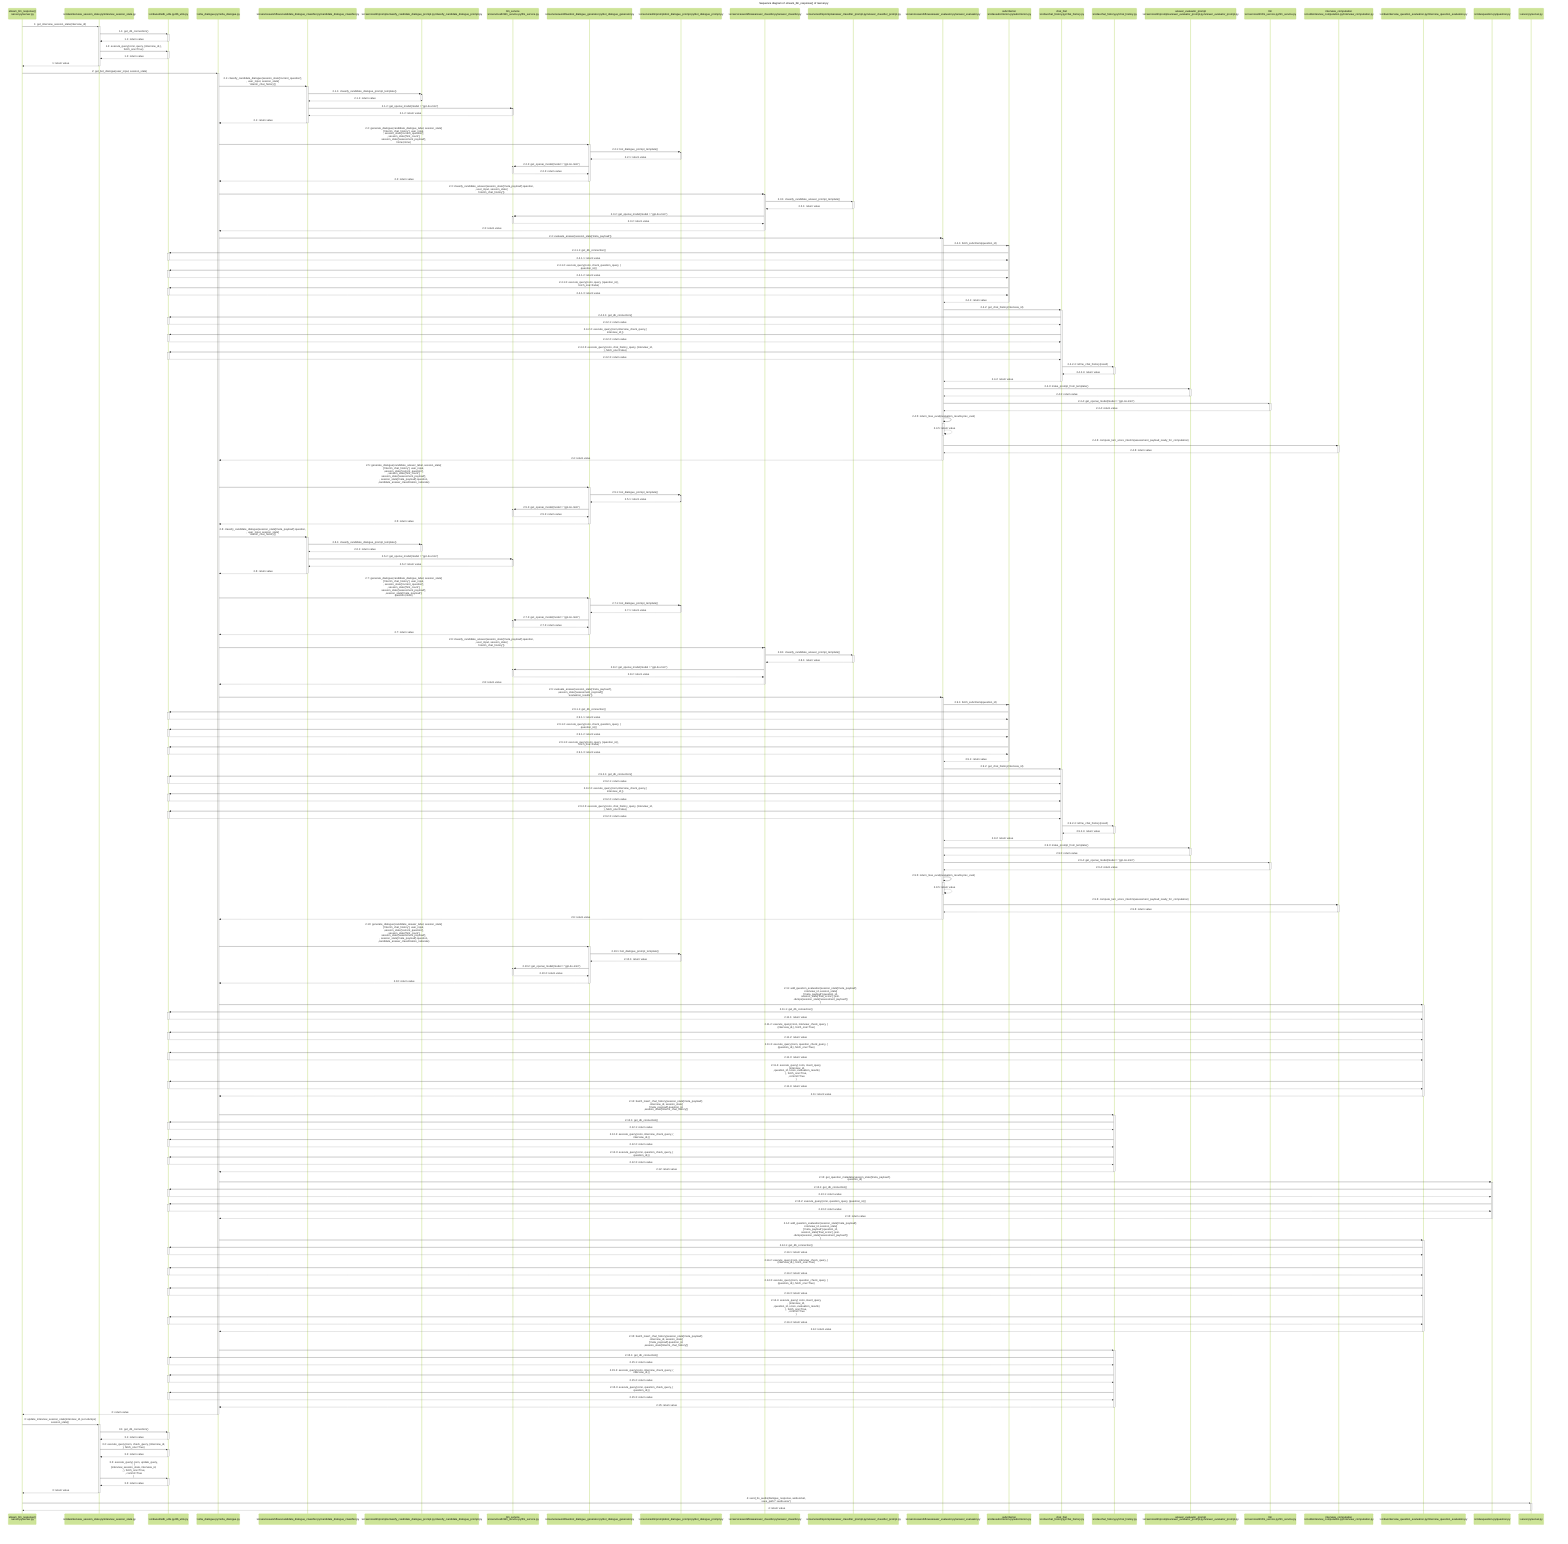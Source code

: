 %%{init: {'theme':'forest'}}%%

sequenceDiagram

    Title Sequence diagram of .stream_llm_response() of /server.py

    participant p1 as stream_llm_response()<br>:server.py/server.py
    participant p2 as <br>:srcdaointerview_session_state.py/interview_session_state.py
    participant p3 as <br>:srcdaoutilsdb_utils.py/db_utils.py
    participant p4 as <br>:noha_dialogue.py/noha_dialogue.py
    participant p5 as <br>:srcservicesworkflowscandidate_dialogue_classifier.py/candidate_dialogue_classifier.py
    participant p6 as <br>:srcservicesllmpromptsclassify_candidate_dialogue_prompt.py/classify_candidate_dialogue_prompt.py
    participant p7 as llm_service<br>:srcservicesllmllm_service.py/llm_service.py
    participant p8 as <br>:srcservicesworkflowsbot_dialogue_generator.py/bot_dialogue_generator.py
    participant p9 as <br>:srcservicesllmpromptsbot_dialogue_prompt.py/bot_dialogue_prompt.py
    participant p10 as <br>:srcservicesworkflowsanswer_classifer.py/answer_classifer.py
    participant p11 as <br>:srcservicesllmpromptsanswer_classifier_prompt.py/answer_classifier_prompt.py
    participant p12 as <br>:srcservicesworkflowsanswer_evaluator.py/answer_evaluator.py
    participant p13 as subcriterion<br>:srcdaosubcriterion.py/subcriterion.py
    participant p14 as chat_hist<br>:srcdaochat_history.py/chat_history.py
    participant p15 as <br>:srcdaochat_history.py/chat_history.py
    participant p16 as answer_evaluator_prompt<br>:srcservicesllmpromptsanswer_evaluator_prompt.py/answer_evaluator_prompt.py
    participant p17 as llm<br>:srcservicesllmllm_service.py/llm_service.py
    participant p18 as interview_computation<br>:srcutilsinterview_computation.py/interview_computation.py
    participant p19 as <br>:srcdaointerview_question_evaluation.py/interview_question_evaluation.py
    participant p20 as <br>:srcdaoquestion.py/question.py
    participant p21 as <br>:server.py/server.py


	p1 ->>+ p2: 1: get_interview_session_state(interview_id)
	p2 ->>+ p3: 1.1: get_db_connection()
	p3 -->>- p2: 1.1: return value
	p2 ->>+ p3: 1.2: execute_query(conn, query, (interview_id,),<br>fetch_one=True)
	p3 -->>- p2: 1.2: return value
	p2 -->>- p1: 1: return value
	p1 ->>+ p4: 2: get_bot_dialogue(user_input, session_state)
	p4 ->>+ p5: 2.1: classify_candidate_dialogue(session_state['current_question'],<br>, user_input, session_state[<br>'interim_chat_history'])
	p5 ->>+ p6: 2.1.1: classify_candidate_dialogue_prompt_template()
	p6 -->>- p5: 2.1.1: return value
	p5 ->>+ p7: 2.1.2: get_openai_model(model = "gpt-4o-mini")
	p7 -->>- p5: 2.1.2: return value
	p5 -->>- p4: 2.1: return value
	p4 ->>+ p8: 2.2: generate_dialogue(candidate_dialogue_label, session_state[<br>['interim_chat_history'], user_input,<br>, session_state['current_question'],<br>, session_state['hint_count'],<br>session_state['assessment_payload'],<br>None,None)
	p8 ->>+ p9: 2.2.1: bot_dialogue_prompt_template()
	p9 -->>- p8: 2.2.1: return value
	p8 ->>+ p7: 2.2.2: get_openai_model(model = "gpt-4o-mini")
	p7 -->>- p8: 2.2.2: return value
	p8 -->>- p4: 2.2: return value
	p4 ->>+ p10: 2.3: classify_candidate_answer(session_state['meta_payload'].question,<br>, user_input, session_state[<br>'interim_chat_history'])
	p10 ->>+ p11: 2.3.1: classify_candidate_answer_prompt_template()
	p11 -->>- p10: 2.3.1: return value
	p10 ->>+ p7: 2.3.2: get_openai_model(model = "gpt-4o-mini")
	p7 -->>- p10: 2.3.2: return value
	p10 -->>- p4: 2.3: return value
	p4 ->>+ p12: 2.4: evaluate_answer(session_state['meta_payload'])
	p12 ->>+ p13: 2.4.1: fetch_subcriteria(question_id)
	p13 ->>+ p3: 2.4.1.1: get_db_connection()
	p3 -->>- p13: 2.4.1.1: return value
	p13 ->>+ p3: 2.4.1.2: execute_query(conn, check_question_query, (<br>question_id,))
	p3 -->>- p13: 2.4.1.2: return value
	p13 ->>+ p3: 2.4.1.3: execute_query(conn, query, (question_id,),<br>fetch_one=False)
	p3 -->>- p13: 2.4.1.3: return value
	p13 -->>- p12: 2.4.1: return value
	p12 ->>+ p14: 2.4.2: get_chat_history(interview_id)
	p14 ->>+ p3: 2.4.2.1: get_db_connection()
	p3 -->>- p14: 2.4.2.1: return value
	p14 ->>+ p3: 2.4.2.2: execute_query(conn,interview_check_query,(<br>interview_id,))
	p3 -->>- p14: 2.4.2.2: return value
	p14 ->>+ p3: 2.4.2.3: execute_query(conn, chat_history_query, (interview_id,<br>), fetch_one=False)
	p3 -->>- p14: 2.4.2.3: return value
	p14 ->>+ p15: 2.4.2.4: refine_chat_history(result)
	p15 -->>- p14: 2.4.2.4: return value
	p14 -->>- p12: 2.4.2: return value
	p12 ->>+ p16: 2.4.3: make_prompt_from_template()
	p16 -->>- p12: 2.4.3: return value
	p12 ->>+ p17: 2.4.4: get_openai_model(model = "gpt-4o-mini")
	p17 -->>- p12: 2.4.4: return value
	p12 ->>+ p12: 2.4.5: return_max_eval(evaluation_results,prev_eval)
	p12 -->>- p12: 2.4.5: return value
	p12 ->>+ p18: 2.4.6: compute_turn_score_interim(assessment_payload_ready_for_computation)<br>
	p18 -->>- p12: 2.4.6: return value
	p12 -->>- p4: 2.4: return value
	p4 ->>+ p8: 2.5: generate_dialogue(candidate_answer_label, session_state[<br>['interim_chat_history'], user_input,<br>,session_state['current_question'],<br>, session_state['hint_count'],<br>session_state['assessment_payload'],<br>, session_state['meta_payload'].question,<br>,candidate_answer_classification_rationale)<br>
	p8 ->>+ p9: 2.5.1: bot_dialogue_prompt_template()
	p9 -->>- p8: 2.5.1: return value
	p8 ->>+ p7: 2.5.2: get_openai_model(model = "gpt-4o-mini")
	p7 -->>- p8: 2.5.2: return value
	p8 -->>- p4: 2.5: return value
	p4 ->>+ p5: 2.6: classify_candidate_dialogue(session_state['meta_payload'].question,<br>, user_input, session_state[<br>'interim_chat_history'])
	p5 ->>+ p6: 2.6.1: classify_candidate_dialogue_prompt_template()
	p6 -->>- p5: 2.6.1: return value
	p5 ->>+ p7: 2.6.2: get_openai_model(model = "gpt-4o-mini")
	p7 -->>- p5: 2.6.2: return value
	p5 -->>- p4: 2.6: return value
	p4 ->>+ p8: 2.7: generate_dialogue(candidate_dialogue_label, session_state[<br>['interim_chat_history'], user_input,<br>, session_state['current_question'],<br>, session_state['hint_count'],<br>session_state['assessment_payload'],<br>,session_state['meta_payload'].<br>question,None)
	p8 ->>+ p9: 2.7.1: bot_dialogue_prompt_template()
	p9 -->>- p8: 2.7.1: return value
	p8 ->>+ p7: 2.7.2: get_openai_model(model = "gpt-4o-mini")
	p7 -->>- p8: 2.7.2: return value
	p8 -->>- p4: 2.7: return value
	p4 ->>+ p10: 2.8: classify_candidate_answer(session_state['meta_payload'].question,<br>, user_input, session_state[<br>'interim_chat_history'])
	p10 ->>+ p11: 2.8.1: classify_candidate_answer_prompt_template()
	p11 -->>- p10: 2.8.1: return value
	p10 ->>+ p7: 2.8.2: get_openai_model(model = "gpt-4o-mini")
	p7 -->>- p10: 2.8.2: return value
	p10 -->>- p4: 2.8: return value
	p4 ->>+ p12: 2.9: evaluate_answer(session_state['meta_payload'],<br>,session_state['assessment_payload'][<br>'evaluation_results'])
	p12 ->>+ p13: 2.9.1: fetch_subcriteria(question_id)
	p13 ->>+ p3: 2.9.1.1: get_db_connection()
	p3 -->>- p13: 2.9.1.1: return value
	p13 ->>+ p3: 2.9.1.2: execute_query(conn, check_question_query, (<br>question_id,))
	p3 -->>- p13: 2.9.1.2: return value
	p13 ->>+ p3: 2.9.1.3: execute_query(conn, query, (question_id,),<br>fetch_one=False)
	p3 -->>- p13: 2.9.1.3: return value
	p13 -->>- p12: 2.9.1: return value
	p12 ->>+ p14: 2.9.2: get_chat_history(interview_id)
	p14 ->>+ p3: 2.9.2.1: get_db_connection()
	p3 -->>- p14: 2.9.2.1: return value
	p14 ->>+ p3: 2.9.2.2: execute_query(conn,interview_check_query,(<br>interview_id,))
	p3 -->>- p14: 2.9.2.2: return value
	p14 ->>+ p3: 2.9.2.3: execute_query(conn, chat_history_query, (interview_id,<br>), fetch_one=False)
	p3 -->>- p14: 2.9.2.3: return value
	p14 ->>+ p15: 2.9.2.4: refine_chat_history(result)
	p15 -->>- p14: 2.9.2.4: return value
	p14 -->>- p12: 2.9.2: return value
	p12 ->>+ p16: 2.9.3: make_prompt_from_template()
	p16 -->>- p12: 2.9.3: return value
	p12 ->>+ p17: 2.9.4: get_openai_model(model = "gpt-4o-mini")
	p17 -->>- p12: 2.9.4: return value
	p12 ->>+ p12: 2.9.5: return_max_eval(evaluation_results,prev_eval)
	p12 -->>- p12: 2.9.5: return value
	p12 ->>+ p18: 2.9.6: compute_turn_score_interim(assessment_payload_ready_for_computation)<br>
	p18 -->>- p12: 2.9.6: return value
	p12 -->>- p4: 2.9: return value
	p4 ->>+ p8: 2.10: generate_dialogue(candidate_answer_label, session_state[<br>['interim_chat_history'], user_input,<br>,session_state['current_question'],<br>, session_state['hint_count'],<br>session_state['assessment_payload'],<br>, session_state['meta_payload'].question,<br>,candidate_answer_classification_rationale)<br>
	p8 ->>+ p9: 2.10.1: bot_dialogue_prompt_template()
	p9 -->>- p8: 2.10.1: return value
	p8 ->>+ p7: 2.10.2: get_openai_model(model = "gpt-4o-mini")
	p7 -->>- p8: 2.10.2: return value
	p8 -->>- p4: 2.10: return value
	p4 ->>+ p19: 2.11: add_question_evaluation(session_state['meta_payload'].<br>.interview_id, session_state[<br>['meta_payload'].question_id,<br>session_state['final_score'], json.<br>.dumps(session_state['assessment_payload'])<br>)
	p19 ->>+ p3: 2.11.1: get_db_connection()
	p3 -->>- p19: 2.11.1: return value
	p19 ->>+ p3: 2.11.2: execute_query(conn, interview_check_query, (<br>(interview_id,), fetch_one=True)<br>
	p3 -->>- p19: 2.11.2: return value
	p19 ->>+ p3: 2.11.3: execute_query(conn, question_check_query, (<br>(question_id,), fetch_one=True)<br>
	p3 -->>- p19: 2.11.3: return value
	p19 ->>+ p3: 2.11.4: execute_query( conn, insert_query,<br>,                    (interview_id,<br>, question_id, score, evaluation_results)<br>),                    fetch_one=True,<br>,                    commit=True<br>               )
	p3 -->>- p19: 2.11.4: return value
	p19 -->>- p4: 2.11: return value
	p4 ->>+ p15: 2.12: batch_insert_chat_history(session_state['meta_payload'].<br>.interview_id, session_state[<br>['meta_payload'].question_id,<br>,session_state['interim_chat_history'])<br>
	p15 ->>+ p3: 2.12.1: get_db_connection()
	p3 -->>- p15: 2.12.1: return value
	p15 ->>+ p3: 2.12.2: execute_query(conn, interview_check_query, (<br>interview_id,))
	p3 -->>- p15: 2.12.2: return value
	p15 ->>+ p3: 2.12.3: execute_query(conn, question_check_query, (<br>question_id,))
	p3 -->>- p15: 2.12.3: return value
	p15 -->>- p4: 2.12: return value
	p4 ->>+ p20: 2.13: get_question_metadata(session_state['meta_payload'].<br>question_id)
	p20 ->>+ p3: 2.13.1: get_db_connection()
	p3 -->>- p20: 2.13.1: return value
	p20 ->>+ p3: 2.13.2: execute_query(conn, question_query, (question_id,))
	p3 -->>- p20: 2.13.2: return value
	p20 -->>- p4: 2.13: return value
	p4 ->>+ p19: 2.14: add_question_evaluation(session_state['meta_payload'].<br>.interview_id, session_state[<br>['meta_payload'].question_id,<br>session_state['final_score'], json.<br>.dumps(session_state['assessment_payload'])<br>)
	p19 ->>+ p3: 2.14.1: get_db_connection()
	p3 -->>- p19: 2.14.1: return value
	p19 ->>+ p3: 2.14.2: execute_query(conn, interview_check_query, (<br>(interview_id,), fetch_one=True)<br>
	p3 -->>- p19: 2.14.2: return value
	p19 ->>+ p3: 2.14.3: execute_query(conn, question_check_query, (<br>(question_id,), fetch_one=True)<br>
	p3 -->>- p19: 2.14.3: return value
	p19 ->>+ p3: 2.14.4: execute_query( conn, insert_query,<br>,                    (interview_id,<br>, question_id, score, evaluation_results)<br>),                    fetch_one=True,<br>,                    commit=True<br>               )
	p3 -->>- p19: 2.14.4: return value
	p19 -->>- p4: 2.14: return value
	p4 ->>+ p15: 2.15: batch_insert_chat_history(session_state['meta_payload'].<br>.interview_id, session_state[<br>['meta_payload'].question_id,<br>,session_state['interim_chat_history'])<br>
	p15 ->>+ p3: 2.15.1: get_db_connection()
	p3 -->>- p15: 2.15.1: return value
	p15 ->>+ p3: 2.15.2: execute_query(conn, interview_check_query, (<br>interview_id,))
	p3 -->>- p15: 2.15.2: return value
	p15 ->>+ p3: 2.15.3: execute_query(conn, question_check_query, (<br>question_id,))
	p3 -->>- p15: 2.15.3: return value
	p15 -->>- p4: 2.15: return value
	p4 -->>- p1: 2: return value
	p1 ->>+ p2: 3: update_interview_session_state(interview_id, json.dumps(<br>session_state))
	p2 ->>+ p3: 3.1: get_db_connection()
	p3 -->>- p2: 3.1: return value
	p2 ->>+ p3: 3.2: execute_query(conn, check_query, (interview_id,<br>), fetch_one=True)
	p3 -->>- p2: 3.2: return value
	p2 ->>+ p3: 3.3: execute_query( conn, update_query,<br>,                     (<br>(interview_session_state, interview_id,<br>, ),                     fetch_one=True,<br>,                    commit=True<br>               )
	p3 -->>- p2: 3.3: return value
	p2 -->>- p1: 3: return value
	p1 ->>+ p21: 4: send_tts_audio(dialogue_response, websocket,<br>save_path=".audio.wav")
	p21 -->>- p1: 4: return value